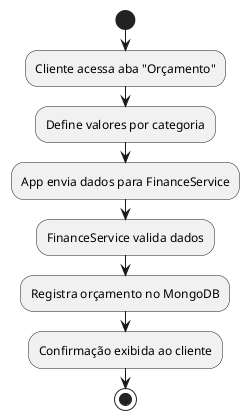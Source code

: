 @startuml Orcamento_Mensal
start
:Cliente acessa aba "Orçamento";
:Define valores por categoria;
:App envia dados para FinanceService;
:FinanceService valida dados;
:Registra orçamento no MongoDB;
:Confirmação exibida ao cliente;
stop
@enduml